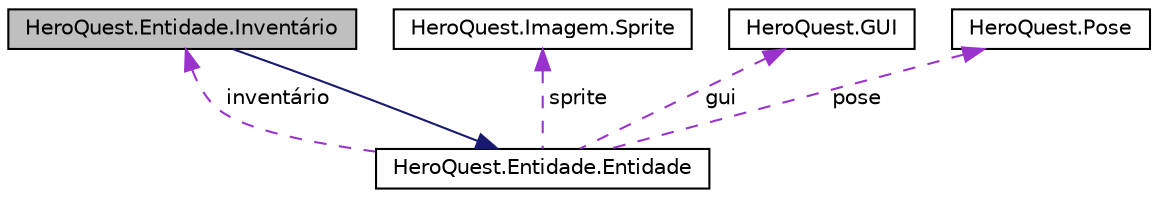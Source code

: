 digraph "HeroQuest.Entidade.Inventário"
{
 // LATEX_PDF_SIZE
  edge [fontname="Helvetica",fontsize="10",labelfontname="Helvetica",labelfontsize="10"];
  node [fontname="Helvetica",fontsize="10",shape=record];
  Node1 [label="HeroQuest.Entidade.Inventário",height=0.2,width=0.4,color="black", fillcolor="grey75", style="filled", fontcolor="black",tooltip=" "];
  Node2 -> Node1 [dir="back",color="midnightblue",fontsize="10",style="solid",fontname="Helvetica"];
  Node2 [label="HeroQuest.Entidade.Entidade",height=0.2,width=0.4,color="black", fillcolor="white", style="filled",URL="$class_hero_quest_1_1_entidade_1_1_entidade.html",tooltip=" "];
  Node3 -> Node2 [dir="back",color="darkorchid3",fontsize="10",style="dashed",label=" sprite" ,fontname="Helvetica"];
  Node3 [label="HeroQuest.Imagem.Sprite",height=0.2,width=0.4,color="black", fillcolor="white", style="filled",URL="$class_hero_quest_1_1_imagem_1_1_sprite.html",tooltip=" "];
  Node1 -> Node2 [dir="back",color="darkorchid3",fontsize="10",style="dashed",label=" inventário" ,fontname="Helvetica"];
  Node4 -> Node2 [dir="back",color="darkorchid3",fontsize="10",style="dashed",label=" gui" ,fontname="Helvetica"];
  Node4 [label="HeroQuest.GUI",height=0.2,width=0.4,color="black", fillcolor="white", style="filled",URL="$class_hero_quest_1_1_g_u_i.html",tooltip=" "];
  Node5 -> Node2 [dir="back",color="darkorchid3",fontsize="10",style="dashed",label=" pose" ,fontname="Helvetica"];
  Node5 [label="HeroQuest.Pose",height=0.2,width=0.4,color="black", fillcolor="white", style="filled",URL="$class_hero_quest_1_1_pose.html",tooltip=" "];
}
